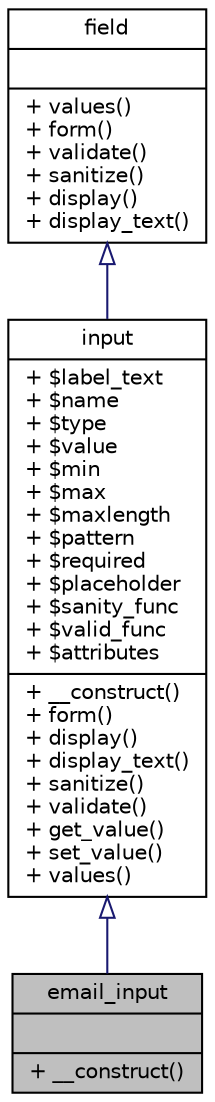 digraph "email_input"
{
  edge [fontname="Helvetica",fontsize="10",labelfontname="Helvetica",labelfontsize="10"];
  node [fontname="Helvetica",fontsize="10",shape=record];
  Node1 [label="{email_input\n||+ __construct()\l}",height=0.2,width=0.4,color="black", fillcolor="grey75", style="filled", fontcolor="black"];
  Node2 -> Node1 [dir="back",color="midnightblue",fontsize="10",style="solid",arrowtail="onormal",fontname="Helvetica"];
  Node2 [label="{input\n|+ $label_text\l+ $name\l+ $type\l+ $value\l+ $min\l+ $max\l+ $maxlength\l+ $pattern\l+ $required\l+ $placeholder\l+ $sanity_func\l+ $valid_func\l+ $attributes\l|+ __construct()\l+ form()\l+ display()\l+ display_text()\l+ sanitize()\l+ validate()\l+ get_value()\l+ set_value()\l+ values()\l}",height=0.2,width=0.4,color="black", fillcolor="white", style="filled",URL="$classinput.html",tooltip="The class input describes a form element, it&#39;s attributes and how it is validated and sanitized..."];
  Node3 -> Node2 [dir="back",color="midnightblue",fontsize="10",style="solid",arrowtail="onormal",fontname="Helvetica"];
  Node3 [label="{field\n||+ values()\l+ form()\l+ validate()\l+ sanitize()\l+ display()\l+ display_text()\l}",height=0.2,width=0.4,color="black", fillcolor="white", style="filled",URL="$interfacefield.html"];
}
